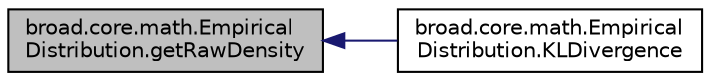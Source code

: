 digraph "broad.core.math.EmpiricalDistribution.getRawDensity"
{
  edge [fontname="Helvetica",fontsize="10",labelfontname="Helvetica",labelfontsize="10"];
  node [fontname="Helvetica",fontsize="10",shape=record];
  rankdir="LR";
  Node1 [label="broad.core.math.Empirical\lDistribution.getRawDensity",height=0.2,width=0.4,color="black", fillcolor="grey75", style="filled" fontcolor="black"];
  Node1 -> Node2 [dir="back",color="midnightblue",fontsize="10",style="solid",fontname="Helvetica"];
  Node2 [label="broad.core.math.Empirical\lDistribution.KLDivergence",height=0.2,width=0.4,color="black", fillcolor="white", style="filled",URL="$classbroad_1_1core_1_1math_1_1_empirical_distribution.html#a62b44a9083bcf30aaaa59f808df862d3"];
}

